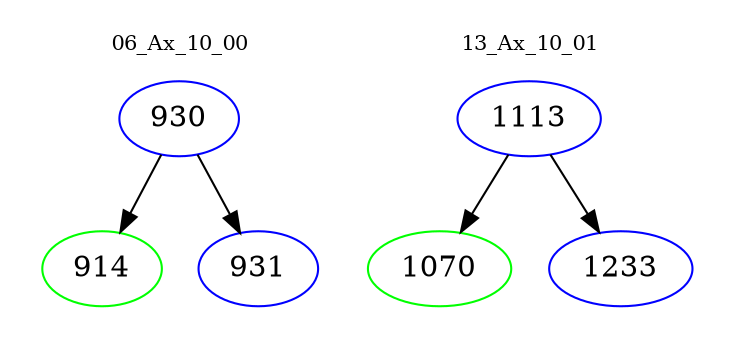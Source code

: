 digraph{
subgraph cluster_0 {
color = white
label = "06_Ax_10_00";
fontsize=10;
T0_930 [label="930", color="blue"]
T0_930 -> T0_914 [color="black"]
T0_914 [label="914", color="green"]
T0_930 -> T0_931 [color="black"]
T0_931 [label="931", color="blue"]
}
subgraph cluster_1 {
color = white
label = "13_Ax_10_01";
fontsize=10;
T1_1113 [label="1113", color="blue"]
T1_1113 -> T1_1070 [color="black"]
T1_1070 [label="1070", color="green"]
T1_1113 -> T1_1233 [color="black"]
T1_1233 [label="1233", color="blue"]
}
}

